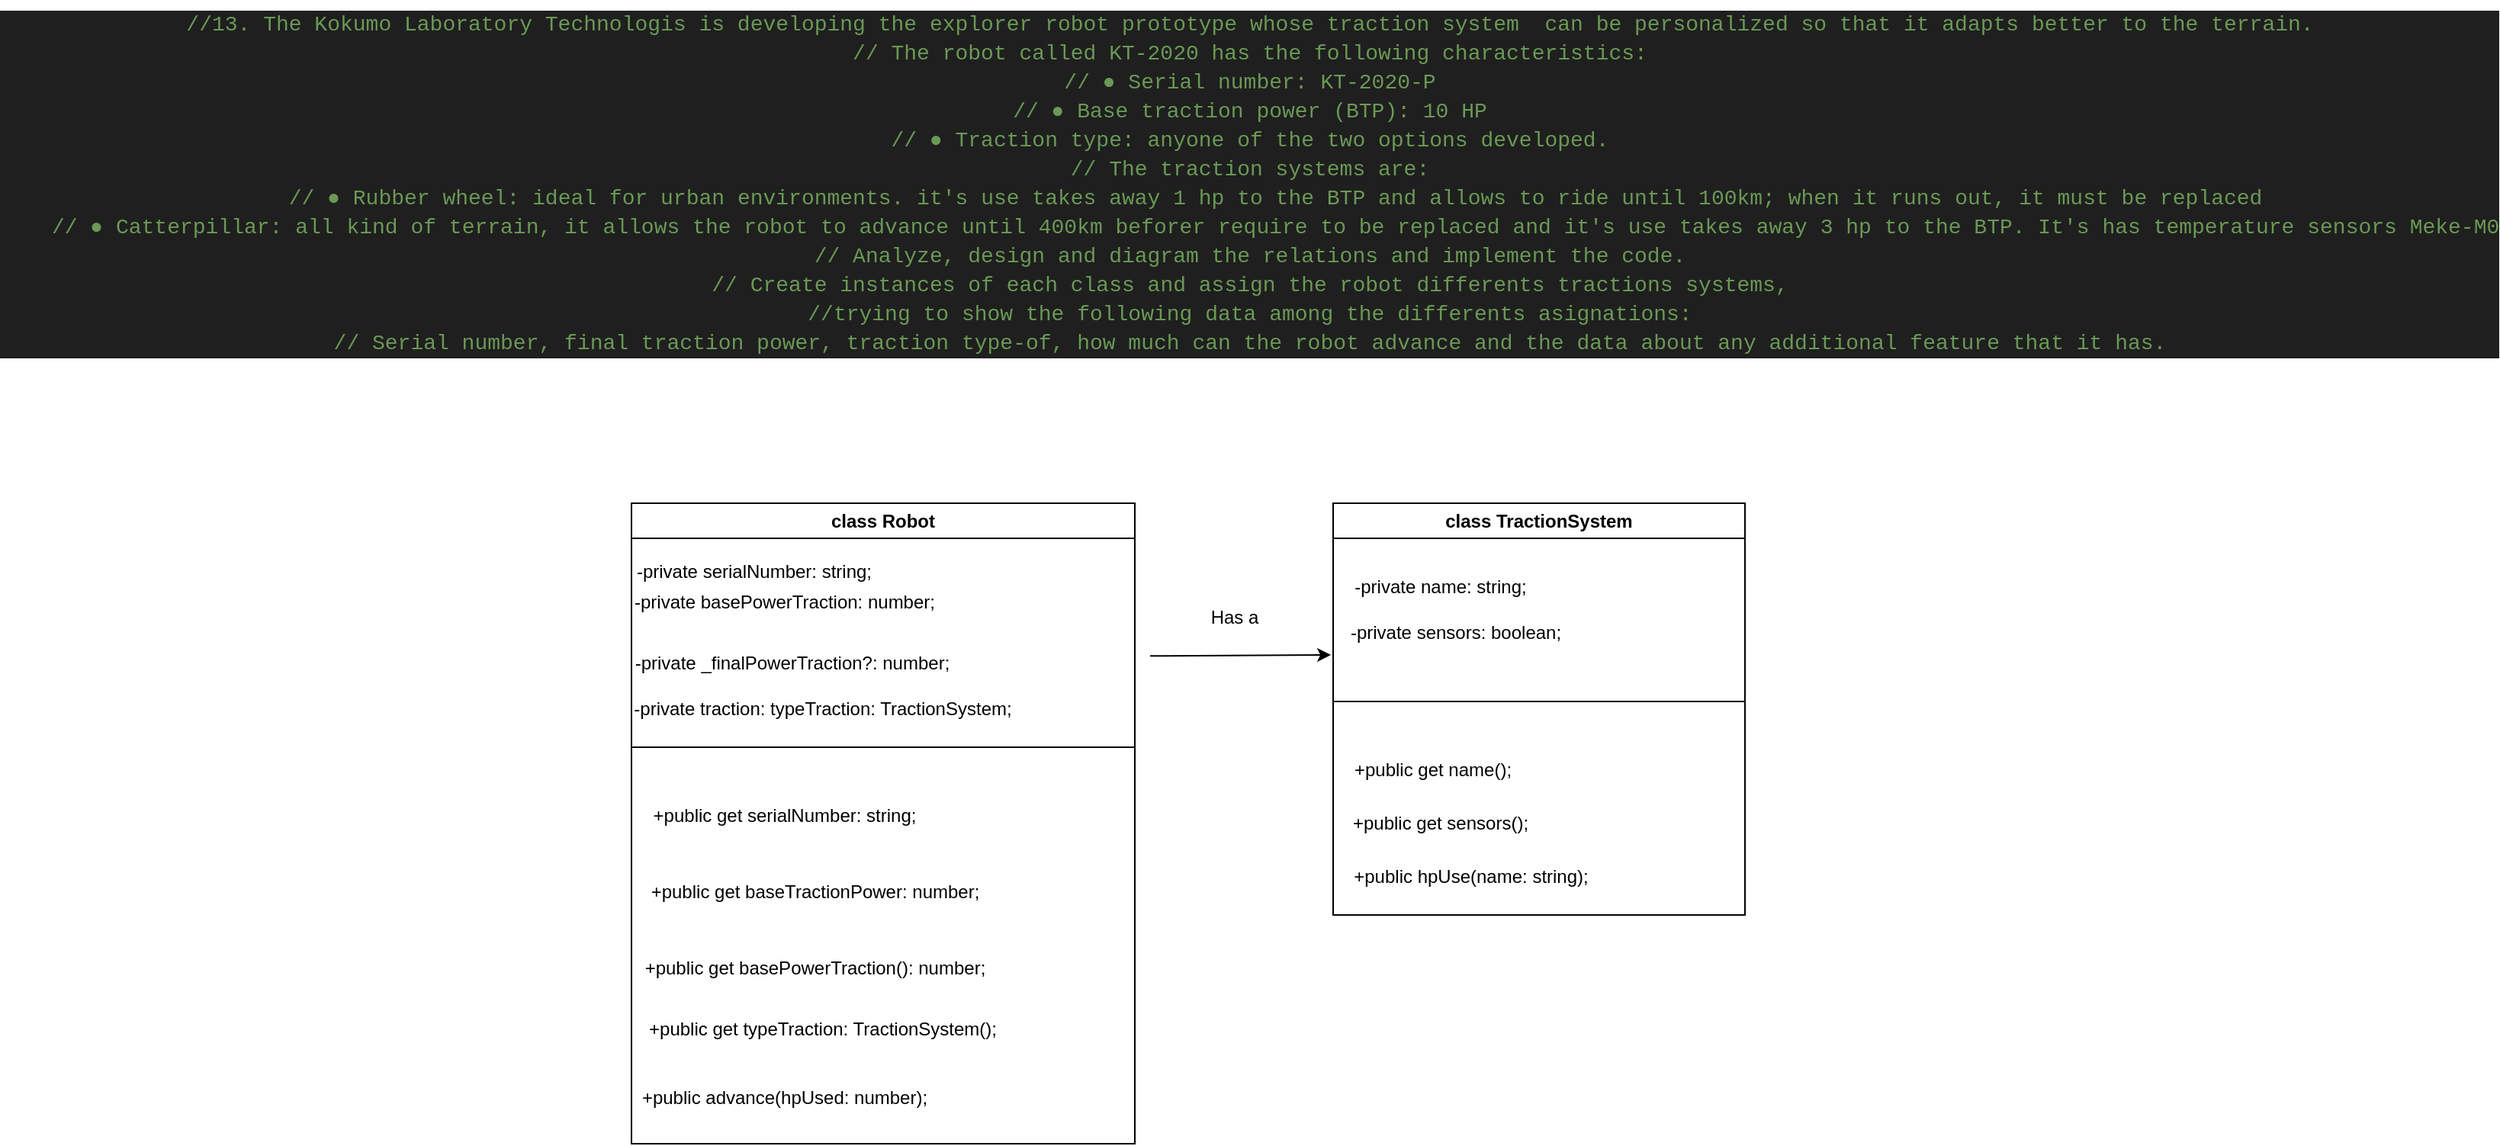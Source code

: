 <mxfile>
    <diagram id="eHcvX8x1Sncu39slZ1ae" name="Page-1">
        <mxGraphModel dx="1874" dy="1663" grid="1" gridSize="10" guides="1" tooltips="1" connect="1" arrows="1" fold="1" page="1" pageScale="1" pageWidth="850" pageHeight="1100" math="0" shadow="0">
            <root>
                <mxCell id="0"/>
                <mxCell id="1" parent="0"/>
                <mxCell id="2" value="&lt;div style=&quot;color: rgb(204, 204, 204); background-color: rgb(31, 31, 31); font-family: Consolas, &amp;quot;Courier New&amp;quot;, monospace; font-size: 14px; line-height: 19px; white-space-collapse: preserve;&quot;&gt;&lt;div style=&quot;color: rgb(204, 204, 204); line-height: 19px;&quot;&gt;&lt;div&gt;&lt;span style=&quot;color: #6a9955;&quot;&gt;//13. The Kokumo Laboratory Technologis is developing the explorer robot prototype whose traction system &amp;nbsp;can be personalized so that it adapts better to the terrain.&lt;/span&gt;&lt;/div&gt;&lt;div&gt;&lt;span style=&quot;color: #6a9955;&quot;&gt;// The robot called KT-2020 has the following characteristics:&lt;/span&gt;&lt;/div&gt;&lt;div&gt;&lt;span style=&quot;color: #6a9955;&quot;&gt;// ● Serial number: KT-2020-P&lt;/span&gt;&lt;/div&gt;&lt;div&gt;&lt;span style=&quot;color: #6a9955;&quot;&gt;// ● Base traction power (BTP): 10 HP&lt;/span&gt;&lt;/div&gt;&lt;div&gt;&lt;span style=&quot;color: #6a9955;&quot;&gt;// ● Traction type: anyone of the two options developed.&lt;/span&gt;&lt;/div&gt;&lt;div&gt;&lt;span style=&quot;color: #6a9955;&quot;&gt;// The traction systems are:&lt;/span&gt;&lt;/div&gt;&lt;div&gt;&lt;span style=&quot;color: #cccccc;&quot;&gt;&amp;nbsp; &amp;nbsp; &lt;/span&gt;&lt;span style=&quot;color: #6a9955;&quot;&gt;// ● Rubber wheel: ideal for urban environments. it&#39;s use takes away 1 hp to the BTP and allows to ride until 100km; when it runs out, it must be replaced&lt;/span&gt;&lt;/div&gt;&lt;div&gt;&lt;span style=&quot;color: #cccccc;&quot;&gt;&amp;nbsp; &amp;nbsp; &lt;/span&gt;&lt;span style=&quot;color: #6a9955;&quot;&gt;// ● Catterpillar: all kind of terrain, it allows the robot to advance until 400km beforer require to be replaced and it&#39;s use takes away 3 hp to the BTP. It&#39;s has temperature sensors Meke-M0&lt;/span&gt;&lt;/div&gt;&lt;div&gt;&lt;span style=&quot;color: #6a9955;&quot;&gt;// Analyze, design and diagram the relations and implement the code.&lt;/span&gt;&lt;/div&gt;&lt;div&gt;&lt;span style=&quot;color: #6a9955;&quot;&gt;// Create instances of each class and assign the robot differents tractions systems,&lt;/span&gt;&lt;/div&gt;&lt;div&gt;&lt;span style=&quot;color: #6a9955;&quot;&gt;//trying to show the following data among the differents asignations:&lt;/span&gt;&lt;/div&gt;&lt;div&gt;&lt;span style=&quot;color: #6a9955;&quot;&gt;// Serial number, final traction power, traction type-of, how much can the robot advance and the data about any additional feature that it has.&lt;/span&gt;&lt;/div&gt;&lt;/div&gt;&lt;/div&gt;" style="text;html=1;align=center;verticalAlign=middle;resizable=0;points=[];autosize=1;strokeColor=none;fillColor=none;" parent="1" vertex="1">
                    <mxGeometry x="-505" y="-170" width="1520" height="240" as="geometry"/>
                </mxCell>
                <mxCell id="4" value="class Robot" style="swimlane;whiteSpace=wrap;html=1;" parent="1" vertex="1">
                    <mxGeometry x="-150" y="160" width="330" height="420" as="geometry"/>
                </mxCell>
                <mxCell id="6" value="-private basePower&lt;span style=&quot;color: rgb(0, 0, 0);&quot;&gt;Traction&lt;/span&gt;: number;" style="text;html=1;align=center;verticalAlign=middle;resizable=0;points=[];autosize=1;strokeColor=none;fillColor=none;" parent="4" vertex="1">
                    <mxGeometry x="-10" y="50" width="220" height="30" as="geometry"/>
                </mxCell>
                <mxCell id="5" value="-private serialNumber: string;" style="text;html=1;align=center;verticalAlign=middle;resizable=0;points=[];autosize=1;strokeColor=none;fillColor=none;" parent="4" vertex="1">
                    <mxGeometry x="-10" y="30" width="180" height="30" as="geometry"/>
                </mxCell>
                <mxCell id="7" value="-private traction: typeTraction: TractionSystem;" style="text;html=1;align=center;verticalAlign=middle;resizable=0;points=[];autosize=1;strokeColor=none;fillColor=none;" parent="4" vertex="1">
                    <mxGeometry x="-10" y="120" width="270" height="30" as="geometry"/>
                </mxCell>
                <mxCell id="8" value="+public get serialNumber: string;" style="text;html=1;align=center;verticalAlign=middle;resizable=0;points=[];autosize=1;strokeColor=none;fillColor=none;" parent="4" vertex="1">
                    <mxGeometry y="190" width="200" height="30" as="geometry"/>
                </mxCell>
                <mxCell id="9" value="+public get baseTractionPower: number;" style="text;html=1;align=center;verticalAlign=middle;resizable=0;points=[];autosize=1;strokeColor=none;fillColor=none;" parent="4" vertex="1">
                    <mxGeometry y="240" width="240" height="30" as="geometry"/>
                </mxCell>
                <mxCell id="10" value="+public get basePowerTraction(): number;" style="text;html=1;align=center;verticalAlign=middle;resizable=0;points=[];autosize=1;strokeColor=none;fillColor=none;" parent="4" vertex="1">
                    <mxGeometry x="-5" y="290" width="250" height="30" as="geometry"/>
                </mxCell>
                <mxCell id="12" value="" style="endArrow=none;html=1;" parent="4" edge="1">
                    <mxGeometry width="50" height="50" relative="1" as="geometry">
                        <mxPoint y="160" as="sourcePoint"/>
                        <mxPoint x="330" y="160" as="targetPoint"/>
                    </mxGeometry>
                </mxCell>
                <mxCell id="45" value="+public get typeTraction: TractionSystem();" style="text;html=1;align=center;verticalAlign=middle;resizable=0;points=[];autosize=1;strokeColor=none;fillColor=none;" parent="4" vertex="1">
                    <mxGeometry y="330" width="250" height="30" as="geometry"/>
                </mxCell>
                <mxCell id="46" value="-private _finalPowerTraction?: number;" style="text;html=1;align=center;verticalAlign=middle;resizable=0;points=[];autosize=1;strokeColor=none;fillColor=none;" parent="4" vertex="1">
                    <mxGeometry x="-10" y="90" width="230" height="30" as="geometry"/>
                </mxCell>
                <mxCell id="47" value="+public advance(hpUsed: number);" style="text;html=1;align=center;verticalAlign=middle;resizable=0;points=[];autosize=1;strokeColor=none;fillColor=none;" parent="4" vertex="1">
                    <mxGeometry x="-5" y="375" width="210" height="30" as="geometry"/>
                </mxCell>
                <mxCell id="14" value="class TractionSystem" style="swimlane;whiteSpace=wrap;html=1;" parent="1" vertex="1">
                    <mxGeometry x="310" y="160" width="270" height="270" as="geometry"/>
                </mxCell>
                <mxCell id="15" value="-private name: string;" style="text;html=1;align=center;verticalAlign=middle;resizable=0;points=[];autosize=1;strokeColor=none;fillColor=none;" parent="14" vertex="1">
                    <mxGeometry y="40" width="140" height="30" as="geometry"/>
                </mxCell>
                <mxCell id="16" value="+public hpUse(name: string);" style="text;html=1;align=center;verticalAlign=middle;resizable=0;points=[];autosize=1;strokeColor=none;fillColor=none;" parent="14" vertex="1">
                    <mxGeometry y="230" width="180" height="30" as="geometry"/>
                </mxCell>
                <mxCell id="17" value="-private sensors: boolean;" style="text;html=1;align=center;verticalAlign=middle;resizable=0;points=[];autosize=1;strokeColor=none;fillColor=none;" parent="14" vertex="1">
                    <mxGeometry y="70" width="160" height="30" as="geometry"/>
                </mxCell>
                <mxCell id="18" value="" style="endArrow=none;html=1;" parent="14" edge="1">
                    <mxGeometry width="50" height="50" relative="1" as="geometry">
                        <mxPoint y="130" as="sourcePoint"/>
                        <mxPoint x="270" y="130" as="targetPoint"/>
                    </mxGeometry>
                </mxCell>
                <mxCell id="21" value="+public get name();" style="text;html=1;align=center;verticalAlign=middle;resizable=0;points=[];autosize=1;strokeColor=none;fillColor=none;" parent="14" vertex="1">
                    <mxGeometry y="160" width="130" height="30" as="geometry"/>
                </mxCell>
                <mxCell id="22" value="+public get sensors();" style="text;html=1;align=center;verticalAlign=middle;resizable=0;points=[];autosize=1;strokeColor=none;fillColor=none;" parent="14" vertex="1">
                    <mxGeometry y="195" width="140" height="30" as="geometry"/>
                </mxCell>
                <mxCell id="19" value="" style="endArrow=classic;html=1;entryX=-0.01;entryY=0.644;entryDx=0;entryDy=0;entryPerimeter=0;" parent="1" edge="1">
                    <mxGeometry width="50" height="50" relative="1" as="geometry">
                        <mxPoint x="190" y="260.15" as="sourcePoint"/>
                        <mxPoint x="308.6" y="259.47" as="targetPoint"/>
                    </mxGeometry>
                </mxCell>
                <mxCell id="20" value="Has a" style="text;html=1;align=center;verticalAlign=middle;resizable=0;points=[];autosize=1;strokeColor=none;fillColor=none;" parent="1" vertex="1">
                    <mxGeometry x="220" y="220" width="50" height="30" as="geometry"/>
                </mxCell>
            </root>
        </mxGraphModel>
    </diagram>
</mxfile>